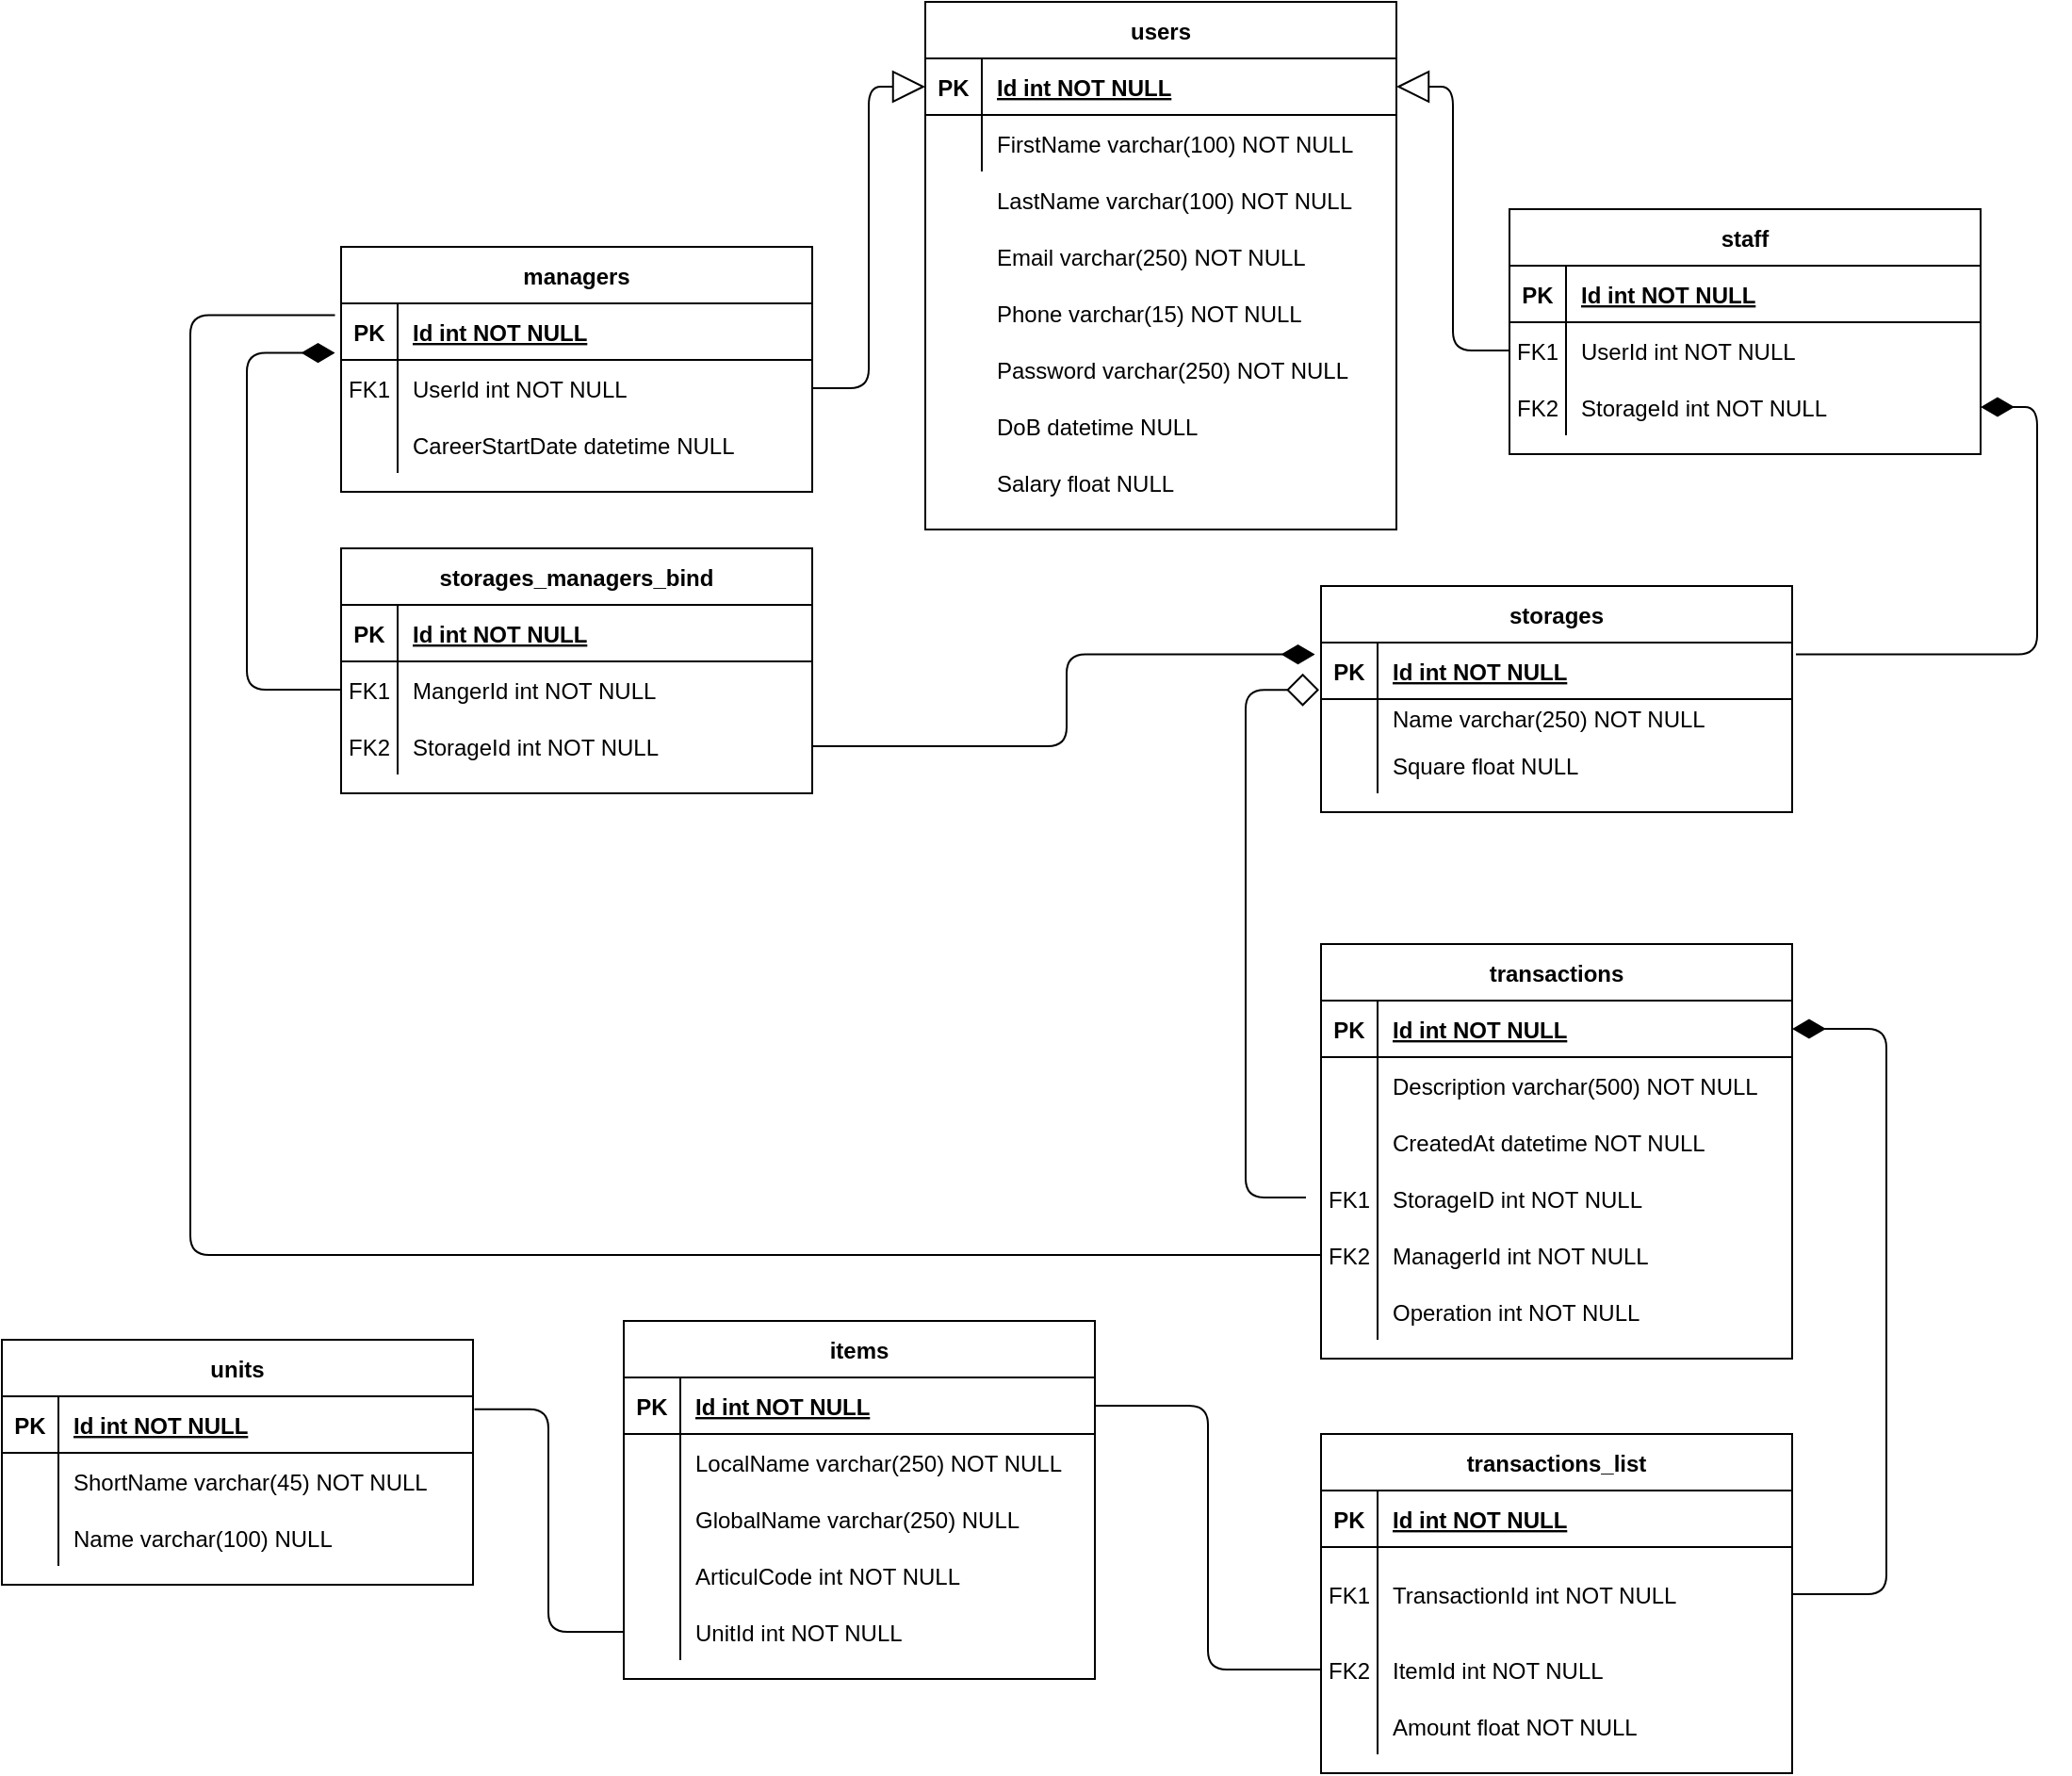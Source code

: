 <mxfile version="13.10.6" type="github">
  <diagram id="R2lEEEUBdFMjLlhIrx00" name="Page-1">
    <mxGraphModel dx="1871" dy="529" grid="1" gridSize="10" guides="1" tooltips="1" connect="1" arrows="1" fold="1" page="1" pageScale="1" pageWidth="850" pageHeight="1100" math="0" shadow="0" extFonts="Permanent Marker^https://fonts.googleapis.com/css?family=Permanent+Marker">
      <root>
        <mxCell id="0" />
        <mxCell id="1" parent="0" />
        <mxCell id="C-vyLk0tnHw3VtMMgP7b-1" value="" style="edgeStyle=entityRelationEdgeStyle;endArrow=none;startArrow=block;endFill=0;startFill=0;startSize=15;" parent="1" source="C-vyLk0tnHw3VtMMgP7b-24" target="C-vyLk0tnHw3VtMMgP7b-6" edge="1">
          <mxGeometry width="100" height="100" relative="1" as="geometry">
            <mxPoint x="340" y="720" as="sourcePoint" />
            <mxPoint x="440" y="620" as="targetPoint" />
          </mxGeometry>
        </mxCell>
        <mxCell id="C-vyLk0tnHw3VtMMgP7b-2" value="managers" style="shape=table;startSize=30;container=1;collapsible=1;childLayout=tableLayout;fixedRows=1;rowLines=0;fontStyle=1;align=center;resizeLast=1;" parent="1" vertex="1">
          <mxGeometry x="-10" y="150" width="250" height="130" as="geometry" />
        </mxCell>
        <mxCell id="C-vyLk0tnHw3VtMMgP7b-3" value="" style="shape=partialRectangle;collapsible=0;dropTarget=0;pointerEvents=0;fillColor=none;points=[[0,0.5],[1,0.5]];portConstraint=eastwest;top=0;left=0;right=0;bottom=1;" parent="C-vyLk0tnHw3VtMMgP7b-2" vertex="1">
          <mxGeometry y="30" width="250" height="30" as="geometry" />
        </mxCell>
        <mxCell id="C-vyLk0tnHw3VtMMgP7b-4" value="PK" style="shape=partialRectangle;overflow=hidden;connectable=0;fillColor=none;top=0;left=0;bottom=0;right=0;fontStyle=1;" parent="C-vyLk0tnHw3VtMMgP7b-3" vertex="1">
          <mxGeometry width="30" height="30" as="geometry" />
        </mxCell>
        <mxCell id="C-vyLk0tnHw3VtMMgP7b-5" value="Id int NOT NULL " style="shape=partialRectangle;overflow=hidden;connectable=0;fillColor=none;top=0;left=0;bottom=0;right=0;align=left;spacingLeft=6;fontStyle=5;" parent="C-vyLk0tnHw3VtMMgP7b-3" vertex="1">
          <mxGeometry x="30" width="220" height="30" as="geometry" />
        </mxCell>
        <mxCell id="C-vyLk0tnHw3VtMMgP7b-6" value="" style="shape=partialRectangle;collapsible=0;dropTarget=0;pointerEvents=0;fillColor=none;points=[[0,0.5],[1,0.5]];portConstraint=eastwest;top=0;left=0;right=0;bottom=0;" parent="C-vyLk0tnHw3VtMMgP7b-2" vertex="1">
          <mxGeometry y="60" width="250" height="30" as="geometry" />
        </mxCell>
        <mxCell id="C-vyLk0tnHw3VtMMgP7b-7" value="FK1" style="shape=partialRectangle;overflow=hidden;connectable=0;fillColor=none;top=0;left=0;bottom=0;right=0;" parent="C-vyLk0tnHw3VtMMgP7b-6" vertex="1">
          <mxGeometry width="30" height="30" as="geometry" />
        </mxCell>
        <mxCell id="C-vyLk0tnHw3VtMMgP7b-8" value="UserId int NOT NULL" style="shape=partialRectangle;overflow=hidden;connectable=0;fillColor=none;top=0;left=0;bottom=0;right=0;align=left;spacingLeft=6;" parent="C-vyLk0tnHw3VtMMgP7b-6" vertex="1">
          <mxGeometry x="30" width="220" height="30" as="geometry" />
        </mxCell>
        <mxCell id="C-vyLk0tnHw3VtMMgP7b-9" value="" style="shape=partialRectangle;collapsible=0;dropTarget=0;pointerEvents=0;fillColor=none;points=[[0,0.5],[1,0.5]];portConstraint=eastwest;top=0;left=0;right=0;bottom=0;" parent="C-vyLk0tnHw3VtMMgP7b-2" vertex="1">
          <mxGeometry y="90" width="250" height="30" as="geometry" />
        </mxCell>
        <mxCell id="C-vyLk0tnHw3VtMMgP7b-10" value="" style="shape=partialRectangle;overflow=hidden;connectable=0;fillColor=none;top=0;left=0;bottom=0;right=0;" parent="C-vyLk0tnHw3VtMMgP7b-9" vertex="1">
          <mxGeometry width="30" height="30" as="geometry" />
        </mxCell>
        <mxCell id="C-vyLk0tnHw3VtMMgP7b-11" value="CareerStartDate datetime NULL" style="shape=partialRectangle;overflow=hidden;connectable=0;fillColor=none;top=0;left=0;bottom=0;right=0;align=left;spacingLeft=6;" parent="C-vyLk0tnHw3VtMMgP7b-9" vertex="1">
          <mxGeometry x="30" width="220" height="30" as="geometry" />
        </mxCell>
        <mxCell id="C-vyLk0tnHw3VtMMgP7b-13" value="staff" style="shape=table;startSize=30;container=1;collapsible=1;childLayout=tableLayout;fixedRows=1;rowLines=0;fontStyle=1;align=center;resizeLast=1;" parent="1" vertex="1">
          <mxGeometry x="610" y="130" width="250" height="130" as="geometry" />
        </mxCell>
        <mxCell id="C-vyLk0tnHw3VtMMgP7b-14" value="" style="shape=partialRectangle;collapsible=0;dropTarget=0;pointerEvents=0;fillColor=none;points=[[0,0.5],[1,0.5]];portConstraint=eastwest;top=0;left=0;right=0;bottom=1;" parent="C-vyLk0tnHw3VtMMgP7b-13" vertex="1">
          <mxGeometry y="30" width="250" height="30" as="geometry" />
        </mxCell>
        <mxCell id="C-vyLk0tnHw3VtMMgP7b-15" value="PK" style="shape=partialRectangle;overflow=hidden;connectable=0;fillColor=none;top=0;left=0;bottom=0;right=0;fontStyle=1;" parent="C-vyLk0tnHw3VtMMgP7b-14" vertex="1">
          <mxGeometry width="30" height="30" as="geometry" />
        </mxCell>
        <mxCell id="C-vyLk0tnHw3VtMMgP7b-16" value="Id int NOT NULL " style="shape=partialRectangle;overflow=hidden;connectable=0;fillColor=none;top=0;left=0;bottom=0;right=0;align=left;spacingLeft=6;fontStyle=5;" parent="C-vyLk0tnHw3VtMMgP7b-14" vertex="1">
          <mxGeometry x="30" width="220" height="30" as="geometry" />
        </mxCell>
        <mxCell id="C-vyLk0tnHw3VtMMgP7b-17" value="" style="shape=partialRectangle;collapsible=0;dropTarget=0;pointerEvents=0;fillColor=none;points=[[0,0.5],[1,0.5]];portConstraint=eastwest;top=0;left=0;right=0;bottom=0;" parent="C-vyLk0tnHw3VtMMgP7b-13" vertex="1">
          <mxGeometry y="60" width="250" height="30" as="geometry" />
        </mxCell>
        <mxCell id="C-vyLk0tnHw3VtMMgP7b-18" value="FK1" style="shape=partialRectangle;overflow=hidden;connectable=0;fillColor=none;top=0;left=0;bottom=0;right=0;" parent="C-vyLk0tnHw3VtMMgP7b-17" vertex="1">
          <mxGeometry width="30" height="30" as="geometry" />
        </mxCell>
        <mxCell id="C-vyLk0tnHw3VtMMgP7b-19" value="UserId int NOT NULL" style="shape=partialRectangle;overflow=hidden;connectable=0;fillColor=none;top=0;left=0;bottom=0;right=0;align=left;spacingLeft=6;" parent="C-vyLk0tnHw3VtMMgP7b-17" vertex="1">
          <mxGeometry x="30" width="220" height="30" as="geometry" />
        </mxCell>
        <mxCell id="C-vyLk0tnHw3VtMMgP7b-20" value="" style="shape=partialRectangle;collapsible=0;dropTarget=0;pointerEvents=0;fillColor=none;points=[[0,0.5],[1,0.5]];portConstraint=eastwest;top=0;left=0;right=0;bottom=0;" parent="C-vyLk0tnHw3VtMMgP7b-13" vertex="1">
          <mxGeometry y="90" width="250" height="30" as="geometry" />
        </mxCell>
        <mxCell id="C-vyLk0tnHw3VtMMgP7b-21" value="FK2" style="shape=partialRectangle;overflow=hidden;connectable=0;fillColor=none;top=0;left=0;bottom=0;right=0;" parent="C-vyLk0tnHw3VtMMgP7b-20" vertex="1">
          <mxGeometry width="30" height="30" as="geometry" />
        </mxCell>
        <mxCell id="C-vyLk0tnHw3VtMMgP7b-22" value="StorageId int NOT NULL" style="shape=partialRectangle;overflow=hidden;connectable=0;fillColor=none;top=0;left=0;bottom=0;right=0;align=left;spacingLeft=6;" parent="C-vyLk0tnHw3VtMMgP7b-20" vertex="1">
          <mxGeometry x="30" width="220" height="30" as="geometry" />
        </mxCell>
        <mxCell id="C-vyLk0tnHw3VtMMgP7b-23" value="users" style="shape=table;startSize=30;container=1;collapsible=1;childLayout=tableLayout;fixedRows=1;rowLines=0;fontStyle=1;align=center;resizeLast=1;" parent="1" vertex="1">
          <mxGeometry x="300" y="20" width="250" height="280" as="geometry" />
        </mxCell>
        <mxCell id="C-vyLk0tnHw3VtMMgP7b-24" value="" style="shape=partialRectangle;collapsible=0;dropTarget=0;pointerEvents=0;fillColor=none;points=[[0,0.5],[1,0.5]];portConstraint=eastwest;top=0;left=0;right=0;bottom=1;" parent="C-vyLk0tnHw3VtMMgP7b-23" vertex="1">
          <mxGeometry y="30" width="250" height="30" as="geometry" />
        </mxCell>
        <mxCell id="C-vyLk0tnHw3VtMMgP7b-25" value="PK" style="shape=partialRectangle;overflow=hidden;connectable=0;fillColor=none;top=0;left=0;bottom=0;right=0;fontStyle=1;" parent="C-vyLk0tnHw3VtMMgP7b-24" vertex="1">
          <mxGeometry width="30" height="30" as="geometry" />
        </mxCell>
        <mxCell id="C-vyLk0tnHw3VtMMgP7b-26" value="Id int NOT NULL " style="shape=partialRectangle;overflow=hidden;connectable=0;fillColor=none;top=0;left=0;bottom=0;right=0;align=left;spacingLeft=6;fontStyle=5;" parent="C-vyLk0tnHw3VtMMgP7b-24" vertex="1">
          <mxGeometry x="30" width="220" height="30" as="geometry" />
        </mxCell>
        <mxCell id="C-vyLk0tnHw3VtMMgP7b-27" value="" style="shape=partialRectangle;collapsible=0;dropTarget=0;pointerEvents=0;fillColor=none;points=[[0,0.5],[1,0.5]];portConstraint=eastwest;top=0;left=0;right=0;bottom=0;" parent="C-vyLk0tnHw3VtMMgP7b-23" vertex="1">
          <mxGeometry y="60" width="250" height="30" as="geometry" />
        </mxCell>
        <mxCell id="C-vyLk0tnHw3VtMMgP7b-28" value="" style="shape=partialRectangle;overflow=hidden;connectable=0;fillColor=none;top=0;left=0;bottom=0;right=0;" parent="C-vyLk0tnHw3VtMMgP7b-27" vertex="1">
          <mxGeometry width="30" height="30" as="geometry" />
        </mxCell>
        <mxCell id="C-vyLk0tnHw3VtMMgP7b-29" value="FirstName varchar(100) NOT NULL" style="shape=partialRectangle;overflow=hidden;connectable=0;fillColor=none;top=0;left=0;bottom=0;right=0;align=left;spacingLeft=6;" parent="C-vyLk0tnHw3VtMMgP7b-27" vertex="1">
          <mxGeometry x="30" width="220" height="30" as="geometry" />
        </mxCell>
        <mxCell id="LGKDqRmCc0ItXT5Fi2fc-1" value="" style="shape=partialRectangle;collapsible=0;dropTarget=0;pointerEvents=0;fillColor=none;points=[[0,0.5],[1,0.5]];portConstraint=eastwest;top=0;left=0;right=0;bottom=0;" parent="1" vertex="1">
          <mxGeometry x="300" y="110" width="250" height="30" as="geometry" />
        </mxCell>
        <mxCell id="LGKDqRmCc0ItXT5Fi2fc-2" value="" style="shape=partialRectangle;overflow=hidden;connectable=0;fillColor=none;top=0;left=0;bottom=0;right=0;" parent="LGKDqRmCc0ItXT5Fi2fc-1" vertex="1">
          <mxGeometry width="30" height="30" as="geometry" />
        </mxCell>
        <mxCell id="LGKDqRmCc0ItXT5Fi2fc-3" value="LastName varchar(100) NOT NULL" style="shape=partialRectangle;overflow=hidden;connectable=0;fillColor=none;top=0;left=0;bottom=0;right=0;align=left;spacingLeft=6;" parent="LGKDqRmCc0ItXT5Fi2fc-1" vertex="1">
          <mxGeometry x="30" width="220" height="30" as="geometry" />
        </mxCell>
        <mxCell id="LGKDqRmCc0ItXT5Fi2fc-4" value="" style="shape=partialRectangle;collapsible=0;dropTarget=0;pointerEvents=0;fillColor=none;points=[[0,0.5],[1,0.5]];portConstraint=eastwest;top=0;left=0;right=0;bottom=0;" parent="1" vertex="1">
          <mxGeometry x="300" y="140" width="250" height="30" as="geometry" />
        </mxCell>
        <mxCell id="LGKDqRmCc0ItXT5Fi2fc-5" value="" style="shape=partialRectangle;overflow=hidden;connectable=0;fillColor=none;top=0;left=0;bottom=0;right=0;" parent="LGKDqRmCc0ItXT5Fi2fc-4" vertex="1">
          <mxGeometry width="30" height="30" as="geometry" />
        </mxCell>
        <mxCell id="LGKDqRmCc0ItXT5Fi2fc-6" value="Email varchar(250) NOT NULL" style="shape=partialRectangle;overflow=hidden;connectable=0;fillColor=none;top=0;left=0;bottom=0;right=0;align=left;spacingLeft=6;" parent="LGKDqRmCc0ItXT5Fi2fc-4" vertex="1">
          <mxGeometry x="30" width="220" height="30" as="geometry" />
        </mxCell>
        <mxCell id="LGKDqRmCc0ItXT5Fi2fc-10" value="" style="shape=partialRectangle;collapsible=0;dropTarget=0;pointerEvents=0;fillColor=none;points=[[0,0.5],[1,0.5]];portConstraint=eastwest;top=0;left=0;right=0;bottom=0;" parent="1" vertex="1">
          <mxGeometry x="300" y="170" width="250" height="30" as="geometry" />
        </mxCell>
        <mxCell id="LGKDqRmCc0ItXT5Fi2fc-11" value="" style="shape=partialRectangle;overflow=hidden;connectable=0;fillColor=none;top=0;left=0;bottom=0;right=0;" parent="LGKDqRmCc0ItXT5Fi2fc-10" vertex="1">
          <mxGeometry width="30" height="30" as="geometry" />
        </mxCell>
        <mxCell id="LGKDqRmCc0ItXT5Fi2fc-12" value="Phone varchar(15) NOT NULL" style="shape=partialRectangle;overflow=hidden;connectable=0;fillColor=none;top=0;left=0;bottom=0;right=0;align=left;spacingLeft=6;" parent="LGKDqRmCc0ItXT5Fi2fc-10" vertex="1">
          <mxGeometry x="30" width="220" height="30" as="geometry" />
        </mxCell>
        <mxCell id="LGKDqRmCc0ItXT5Fi2fc-13" value="" style="shape=partialRectangle;collapsible=0;dropTarget=0;pointerEvents=0;fillColor=none;points=[[0,0.5],[1,0.5]];portConstraint=eastwest;top=0;left=0;right=0;bottom=0;" parent="1" vertex="1">
          <mxGeometry x="300" y="200" width="250" height="30" as="geometry" />
        </mxCell>
        <mxCell id="LGKDqRmCc0ItXT5Fi2fc-14" value="" style="shape=partialRectangle;overflow=hidden;connectable=0;fillColor=none;top=0;left=0;bottom=0;right=0;" parent="LGKDqRmCc0ItXT5Fi2fc-13" vertex="1">
          <mxGeometry width="30" height="30" as="geometry" />
        </mxCell>
        <mxCell id="LGKDqRmCc0ItXT5Fi2fc-15" value="Password varchar(250) NOT NULL" style="shape=partialRectangle;overflow=hidden;connectable=0;fillColor=none;top=0;left=0;bottom=0;right=0;align=left;spacingLeft=6;" parent="LGKDqRmCc0ItXT5Fi2fc-13" vertex="1">
          <mxGeometry x="30" width="220" height="30" as="geometry" />
        </mxCell>
        <mxCell id="LGKDqRmCc0ItXT5Fi2fc-16" value="" style="shape=partialRectangle;collapsible=0;dropTarget=0;pointerEvents=0;fillColor=none;points=[[0,0.5],[1,0.5]];portConstraint=eastwest;top=0;left=0;right=0;bottom=0;" parent="1" vertex="1">
          <mxGeometry x="300" y="260" width="250" height="30" as="geometry" />
        </mxCell>
        <mxCell id="LGKDqRmCc0ItXT5Fi2fc-17" value="" style="shape=partialRectangle;overflow=hidden;connectable=0;fillColor=none;top=0;left=0;bottom=0;right=0;" parent="LGKDqRmCc0ItXT5Fi2fc-16" vertex="1">
          <mxGeometry width="30" height="30" as="geometry" />
        </mxCell>
        <mxCell id="LGKDqRmCc0ItXT5Fi2fc-18" value="Salary float NULL" style="shape=partialRectangle;overflow=hidden;connectable=0;fillColor=none;top=0;left=0;bottom=0;right=0;align=left;spacingLeft=6;" parent="LGKDqRmCc0ItXT5Fi2fc-16" vertex="1">
          <mxGeometry x="30" width="220" height="30" as="geometry" />
        </mxCell>
        <mxCell id="LGKDqRmCc0ItXT5Fi2fc-19" value="" style="shape=partialRectangle;collapsible=0;dropTarget=0;pointerEvents=0;fillColor=none;points=[[0,0.5],[1,0.5]];portConstraint=eastwest;top=0;left=0;right=0;bottom=0;" parent="1" vertex="1">
          <mxGeometry x="320" y="220" width="250" height="30" as="geometry" />
        </mxCell>
        <mxCell id="LGKDqRmCc0ItXT5Fi2fc-20" value="" style="shape=partialRectangle;overflow=hidden;connectable=0;fillColor=none;top=0;left=0;bottom=0;right=0;" parent="LGKDqRmCc0ItXT5Fi2fc-19" vertex="1">
          <mxGeometry width="30" height="30" as="geometry" />
        </mxCell>
        <mxCell id="LGKDqRmCc0ItXT5Fi2fc-21" value="DoB datetime NULL" style="shape=partialRectangle;overflow=hidden;connectable=0;fillColor=none;top=0;left=0;bottom=0;right=0;align=left;spacingLeft=6;" parent="LGKDqRmCc0ItXT5Fi2fc-19" vertex="1">
          <mxGeometry x="10" y="10" width="220" height="30" as="geometry" />
        </mxCell>
        <mxCell id="LGKDqRmCc0ItXT5Fi2fc-22" value="" style="edgeStyle=entityRelationEdgeStyle;endArrow=none;startArrow=block;endFill=0;startFill=0;exitX=1;exitY=0.5;exitDx=0;exitDy=0;entryX=0;entryY=0.5;entryDx=0;entryDy=0;startSize=15;" parent="1" source="C-vyLk0tnHw3VtMMgP7b-24" target="C-vyLk0tnHw3VtMMgP7b-17" edge="1">
          <mxGeometry width="100" height="100" relative="1" as="geometry">
            <mxPoint x="310" y="75" as="sourcePoint" />
            <mxPoint x="380" y="390" as="targetPoint" />
          </mxGeometry>
        </mxCell>
        <mxCell id="LGKDqRmCc0ItXT5Fi2fc-23" value="units" style="shape=table;startSize=30;container=1;collapsible=1;childLayout=tableLayout;fixedRows=1;rowLines=0;fontStyle=1;align=center;resizeLast=1;" parent="1" vertex="1">
          <mxGeometry x="-190" y="730" width="250" height="130" as="geometry" />
        </mxCell>
        <mxCell id="LGKDqRmCc0ItXT5Fi2fc-24" value="" style="shape=partialRectangle;collapsible=0;dropTarget=0;pointerEvents=0;fillColor=none;points=[[0,0.5],[1,0.5]];portConstraint=eastwest;top=0;left=0;right=0;bottom=1;" parent="LGKDqRmCc0ItXT5Fi2fc-23" vertex="1">
          <mxGeometry y="30" width="250" height="30" as="geometry" />
        </mxCell>
        <mxCell id="LGKDqRmCc0ItXT5Fi2fc-25" value="PK" style="shape=partialRectangle;overflow=hidden;connectable=0;fillColor=none;top=0;left=0;bottom=0;right=0;fontStyle=1;" parent="LGKDqRmCc0ItXT5Fi2fc-24" vertex="1">
          <mxGeometry width="30" height="30" as="geometry" />
        </mxCell>
        <mxCell id="LGKDqRmCc0ItXT5Fi2fc-26" value="Id int NOT NULL " style="shape=partialRectangle;overflow=hidden;connectable=0;fillColor=none;top=0;left=0;bottom=0;right=0;align=left;spacingLeft=6;fontStyle=5;" parent="LGKDqRmCc0ItXT5Fi2fc-24" vertex="1">
          <mxGeometry x="30" width="220" height="30" as="geometry" />
        </mxCell>
        <mxCell id="LGKDqRmCc0ItXT5Fi2fc-27" value="" style="shape=partialRectangle;collapsible=0;dropTarget=0;pointerEvents=0;fillColor=none;points=[[0,0.5],[1,0.5]];portConstraint=eastwest;top=0;left=0;right=0;bottom=0;" parent="LGKDqRmCc0ItXT5Fi2fc-23" vertex="1">
          <mxGeometry y="60" width="250" height="30" as="geometry" />
        </mxCell>
        <mxCell id="LGKDqRmCc0ItXT5Fi2fc-28" value="" style="shape=partialRectangle;overflow=hidden;connectable=0;fillColor=none;top=0;left=0;bottom=0;right=0;" parent="LGKDqRmCc0ItXT5Fi2fc-27" vertex="1">
          <mxGeometry width="30" height="30" as="geometry" />
        </mxCell>
        <mxCell id="LGKDqRmCc0ItXT5Fi2fc-29" value="ShortName varchar(45) NOT NULL" style="shape=partialRectangle;overflow=hidden;connectable=0;fillColor=none;top=0;left=0;bottom=0;right=0;align=left;spacingLeft=6;" parent="LGKDqRmCc0ItXT5Fi2fc-27" vertex="1">
          <mxGeometry x="30" width="220" height="30" as="geometry" />
        </mxCell>
        <mxCell id="LGKDqRmCc0ItXT5Fi2fc-30" value="" style="shape=partialRectangle;collapsible=0;dropTarget=0;pointerEvents=0;fillColor=none;points=[[0,0.5],[1,0.5]];portConstraint=eastwest;top=0;left=0;right=0;bottom=0;" parent="LGKDqRmCc0ItXT5Fi2fc-23" vertex="1">
          <mxGeometry y="90" width="250" height="30" as="geometry" />
        </mxCell>
        <mxCell id="LGKDqRmCc0ItXT5Fi2fc-31" value="" style="shape=partialRectangle;overflow=hidden;connectable=0;fillColor=none;top=0;left=0;bottom=0;right=0;" parent="LGKDqRmCc0ItXT5Fi2fc-30" vertex="1">
          <mxGeometry width="30" height="30" as="geometry" />
        </mxCell>
        <mxCell id="LGKDqRmCc0ItXT5Fi2fc-32" value="Name varchar(100) NULL" style="shape=partialRectangle;overflow=hidden;connectable=0;fillColor=none;top=0;left=0;bottom=0;right=0;align=left;spacingLeft=6;" parent="LGKDqRmCc0ItXT5Fi2fc-30" vertex="1">
          <mxGeometry x="30" width="220" height="30" as="geometry" />
        </mxCell>
        <mxCell id="LGKDqRmCc0ItXT5Fi2fc-33" value="storages" style="shape=table;startSize=30;container=1;collapsible=1;childLayout=tableLayout;fixedRows=1;rowLines=0;fontStyle=1;align=center;resizeLast=1;" parent="1" vertex="1">
          <mxGeometry x="510" y="330" width="250" height="120" as="geometry" />
        </mxCell>
        <mxCell id="LGKDqRmCc0ItXT5Fi2fc-34" value="" style="shape=partialRectangle;collapsible=0;dropTarget=0;pointerEvents=0;fillColor=none;points=[[0,0.5],[1,0.5]];portConstraint=eastwest;top=0;left=0;right=0;bottom=1;" parent="LGKDqRmCc0ItXT5Fi2fc-33" vertex="1">
          <mxGeometry y="30" width="250" height="30" as="geometry" />
        </mxCell>
        <mxCell id="LGKDqRmCc0ItXT5Fi2fc-35" value="PK" style="shape=partialRectangle;overflow=hidden;connectable=0;fillColor=none;top=0;left=0;bottom=0;right=0;fontStyle=1;" parent="LGKDqRmCc0ItXT5Fi2fc-34" vertex="1">
          <mxGeometry width="30" height="30" as="geometry" />
        </mxCell>
        <mxCell id="LGKDqRmCc0ItXT5Fi2fc-36" value="Id int NOT NULL " style="shape=partialRectangle;overflow=hidden;connectable=0;fillColor=none;top=0;left=0;bottom=0;right=0;align=left;spacingLeft=6;fontStyle=5;" parent="LGKDqRmCc0ItXT5Fi2fc-34" vertex="1">
          <mxGeometry x="30" width="220" height="30" as="geometry" />
        </mxCell>
        <mxCell id="LGKDqRmCc0ItXT5Fi2fc-37" value="" style="shape=partialRectangle;collapsible=0;dropTarget=0;pointerEvents=0;fillColor=none;points=[[0,0.5],[1,0.5]];portConstraint=eastwest;top=0;left=0;right=0;bottom=0;" parent="LGKDqRmCc0ItXT5Fi2fc-33" vertex="1">
          <mxGeometry y="60" width="250" height="20" as="geometry" />
        </mxCell>
        <mxCell id="LGKDqRmCc0ItXT5Fi2fc-38" value="" style="shape=partialRectangle;overflow=hidden;connectable=0;fillColor=none;top=0;left=0;bottom=0;right=0;" parent="LGKDqRmCc0ItXT5Fi2fc-37" vertex="1">
          <mxGeometry width="30" height="20" as="geometry" />
        </mxCell>
        <mxCell id="LGKDqRmCc0ItXT5Fi2fc-39" value="Name varchar(250) NOT NULL" style="shape=partialRectangle;overflow=hidden;connectable=0;fillColor=none;top=0;left=0;bottom=0;right=0;align=left;spacingLeft=6;" parent="LGKDqRmCc0ItXT5Fi2fc-37" vertex="1">
          <mxGeometry x="30" width="220" height="20" as="geometry" />
        </mxCell>
        <mxCell id="LGKDqRmCc0ItXT5Fi2fc-40" value="" style="shape=partialRectangle;collapsible=0;dropTarget=0;pointerEvents=0;fillColor=none;points=[[0,0.5],[1,0.5]];portConstraint=eastwest;top=0;left=0;right=0;bottom=0;" parent="LGKDqRmCc0ItXT5Fi2fc-33" vertex="1">
          <mxGeometry y="80" width="250" height="30" as="geometry" />
        </mxCell>
        <mxCell id="LGKDqRmCc0ItXT5Fi2fc-41" value="" style="shape=partialRectangle;overflow=hidden;connectable=0;fillColor=none;top=0;left=0;bottom=0;right=0;" parent="LGKDqRmCc0ItXT5Fi2fc-40" vertex="1">
          <mxGeometry width="30" height="30" as="geometry" />
        </mxCell>
        <mxCell id="LGKDqRmCc0ItXT5Fi2fc-42" value="Square float NULL" style="shape=partialRectangle;overflow=hidden;connectable=0;fillColor=none;top=0;left=0;bottom=0;right=0;align=left;spacingLeft=6;" parent="LGKDqRmCc0ItXT5Fi2fc-40" vertex="1">
          <mxGeometry x="30" width="220" height="30" as="geometry" />
        </mxCell>
        <mxCell id="LGKDqRmCc0ItXT5Fi2fc-43" value="" style="edgeStyle=entityRelationEdgeStyle;endArrow=none;startArrow=diamondThin;endFill=0;startFill=1;entryX=1.008;entryY=0.21;entryDx=0;entryDy=0;entryPerimeter=0;strokeWidth=1;endSize=7;startSize=15;" parent="1" source="C-vyLk0tnHw3VtMMgP7b-20" target="LGKDqRmCc0ItXT5Fi2fc-34" edge="1">
          <mxGeometry width="100" height="100" relative="1" as="geometry">
            <mxPoint x="560" y="75" as="sourcePoint" />
            <mxPoint x="760" y="370" as="targetPoint" />
          </mxGeometry>
        </mxCell>
        <mxCell id="LGKDqRmCc0ItXT5Fi2fc-44" value="storages_managers_bind" style="shape=table;startSize=30;container=1;collapsible=1;childLayout=tableLayout;fixedRows=1;rowLines=0;fontStyle=1;align=center;resizeLast=1;" parent="1" vertex="1">
          <mxGeometry x="-10" y="310" width="250" height="130" as="geometry" />
        </mxCell>
        <mxCell id="LGKDqRmCc0ItXT5Fi2fc-45" value="" style="shape=partialRectangle;collapsible=0;dropTarget=0;pointerEvents=0;fillColor=none;points=[[0,0.5],[1,0.5]];portConstraint=eastwest;top=0;left=0;right=0;bottom=1;" parent="LGKDqRmCc0ItXT5Fi2fc-44" vertex="1">
          <mxGeometry y="30" width="250" height="30" as="geometry" />
        </mxCell>
        <mxCell id="LGKDqRmCc0ItXT5Fi2fc-46" value="PK" style="shape=partialRectangle;overflow=hidden;connectable=0;fillColor=none;top=0;left=0;bottom=0;right=0;fontStyle=1;" parent="LGKDqRmCc0ItXT5Fi2fc-45" vertex="1">
          <mxGeometry width="30" height="30" as="geometry" />
        </mxCell>
        <mxCell id="LGKDqRmCc0ItXT5Fi2fc-47" value="Id int NOT NULL " style="shape=partialRectangle;overflow=hidden;connectable=0;fillColor=none;top=0;left=0;bottom=0;right=0;align=left;spacingLeft=6;fontStyle=5;" parent="LGKDqRmCc0ItXT5Fi2fc-45" vertex="1">
          <mxGeometry x="30" width="220" height="30" as="geometry" />
        </mxCell>
        <mxCell id="LGKDqRmCc0ItXT5Fi2fc-48" value="" style="shape=partialRectangle;collapsible=0;dropTarget=0;pointerEvents=0;fillColor=none;points=[[0,0.5],[1,0.5]];portConstraint=eastwest;top=0;left=0;right=0;bottom=0;" parent="LGKDqRmCc0ItXT5Fi2fc-44" vertex="1">
          <mxGeometry y="60" width="250" height="30" as="geometry" />
        </mxCell>
        <mxCell id="LGKDqRmCc0ItXT5Fi2fc-49" value="FK1" style="shape=partialRectangle;overflow=hidden;connectable=0;fillColor=none;top=0;left=0;bottom=0;right=0;" parent="LGKDqRmCc0ItXT5Fi2fc-48" vertex="1">
          <mxGeometry width="30" height="30" as="geometry" />
        </mxCell>
        <mxCell id="LGKDqRmCc0ItXT5Fi2fc-50" value="MangerId int NOT NULL" style="shape=partialRectangle;overflow=hidden;connectable=0;fillColor=none;top=0;left=0;bottom=0;right=0;align=left;spacingLeft=6;" parent="LGKDqRmCc0ItXT5Fi2fc-48" vertex="1">
          <mxGeometry x="30" width="220" height="30" as="geometry" />
        </mxCell>
        <mxCell id="LGKDqRmCc0ItXT5Fi2fc-51" value="" style="shape=partialRectangle;collapsible=0;dropTarget=0;pointerEvents=0;fillColor=none;points=[[0,0.5],[1,0.5]];portConstraint=eastwest;top=0;left=0;right=0;bottom=0;" parent="LGKDqRmCc0ItXT5Fi2fc-44" vertex="1">
          <mxGeometry y="90" width="250" height="30" as="geometry" />
        </mxCell>
        <mxCell id="LGKDqRmCc0ItXT5Fi2fc-52" value="FK2" style="shape=partialRectangle;overflow=hidden;connectable=0;fillColor=none;top=0;left=0;bottom=0;right=0;" parent="LGKDqRmCc0ItXT5Fi2fc-51" vertex="1">
          <mxGeometry width="30" height="30" as="geometry" />
        </mxCell>
        <mxCell id="LGKDqRmCc0ItXT5Fi2fc-53" value="StorageId int NOT NULL" style="shape=partialRectangle;overflow=hidden;connectable=0;fillColor=none;top=0;left=0;bottom=0;right=0;align=left;spacingLeft=6;" parent="LGKDqRmCc0ItXT5Fi2fc-51" vertex="1">
          <mxGeometry x="30" width="220" height="30" as="geometry" />
        </mxCell>
        <mxCell id="LGKDqRmCc0ItXT5Fi2fc-56" value="" style="endArrow=diamondThin;html=1;exitX=0;exitY=0.5;exitDx=0;exitDy=0;edgeStyle=orthogonalEdgeStyle;endFill=1;startArrow=none;startFill=0;entryX=-0.013;entryY=0.876;entryDx=0;entryDy=0;entryPerimeter=0;startSize=15;endSize=15;" parent="1" source="LGKDqRmCc0ItXT5Fi2fc-48" target="C-vyLk0tnHw3VtMMgP7b-3" edge="1">
          <mxGeometry width="50" height="50" relative="1" as="geometry">
            <mxPoint x="-60" y="330" as="sourcePoint" />
            <mxPoint x="-100" y="210" as="targetPoint" />
            <Array as="points">
              <mxPoint x="-60" y="385" />
              <mxPoint x="-60" y="206" />
            </Array>
          </mxGeometry>
        </mxCell>
        <mxCell id="LGKDqRmCc0ItXT5Fi2fc-57" value="" style="endArrow=diamondThin;html=1;entryX=-0.013;entryY=0.21;entryDx=0;entryDy=0;exitX=1;exitY=0.5;exitDx=0;exitDy=0;edgeStyle=orthogonalEdgeStyle;endFill=1;startArrow=none;startFill=0;entryPerimeter=0;endSize=15;" parent="1" source="LGKDqRmCc0ItXT5Fi2fc-51" target="LGKDqRmCc0ItXT5Fi2fc-34" edge="1">
          <mxGeometry width="50" height="50" relative="1" as="geometry">
            <mxPoint x="250" y="420" as="sourcePoint" />
            <mxPoint x="504" y="372" as="targetPoint" />
          </mxGeometry>
        </mxCell>
        <mxCell id="LGKDqRmCc0ItXT5Fi2fc-61" value="items" style="shape=table;startSize=30;container=1;collapsible=1;childLayout=tableLayout;fixedRows=1;rowLines=0;fontStyle=1;align=center;resizeLast=1;" parent="1" vertex="1">
          <mxGeometry x="140" y="720" width="250" height="190" as="geometry" />
        </mxCell>
        <mxCell id="LGKDqRmCc0ItXT5Fi2fc-62" value="" style="shape=partialRectangle;collapsible=0;dropTarget=0;pointerEvents=0;fillColor=none;points=[[0,0.5],[1,0.5]];portConstraint=eastwest;top=0;left=0;right=0;bottom=1;" parent="LGKDqRmCc0ItXT5Fi2fc-61" vertex="1">
          <mxGeometry y="30" width="250" height="30" as="geometry" />
        </mxCell>
        <mxCell id="LGKDqRmCc0ItXT5Fi2fc-63" value="PK" style="shape=partialRectangle;overflow=hidden;connectable=0;fillColor=none;top=0;left=0;bottom=0;right=0;fontStyle=1;" parent="LGKDqRmCc0ItXT5Fi2fc-62" vertex="1">
          <mxGeometry width="30" height="30" as="geometry" />
        </mxCell>
        <mxCell id="LGKDqRmCc0ItXT5Fi2fc-64" value="Id int NOT NULL " style="shape=partialRectangle;overflow=hidden;connectable=0;fillColor=none;top=0;left=0;bottom=0;right=0;align=left;spacingLeft=6;fontStyle=5;" parent="LGKDqRmCc0ItXT5Fi2fc-62" vertex="1">
          <mxGeometry x="30" width="220" height="30" as="geometry" />
        </mxCell>
        <mxCell id="LGKDqRmCc0ItXT5Fi2fc-65" value="" style="shape=partialRectangle;collapsible=0;dropTarget=0;pointerEvents=0;fillColor=none;points=[[0,0.5],[1,0.5]];portConstraint=eastwest;top=0;left=0;right=0;bottom=0;" parent="LGKDqRmCc0ItXT5Fi2fc-61" vertex="1">
          <mxGeometry y="60" width="250" height="30" as="geometry" />
        </mxCell>
        <mxCell id="LGKDqRmCc0ItXT5Fi2fc-66" value="" style="shape=partialRectangle;overflow=hidden;connectable=0;fillColor=none;top=0;left=0;bottom=0;right=0;" parent="LGKDqRmCc0ItXT5Fi2fc-65" vertex="1">
          <mxGeometry width="30" height="30" as="geometry" />
        </mxCell>
        <mxCell id="LGKDqRmCc0ItXT5Fi2fc-67" value="LocalName varchar(250) NOT NULL" style="shape=partialRectangle;overflow=hidden;connectable=0;fillColor=none;top=0;left=0;bottom=0;right=0;align=left;spacingLeft=6;" parent="LGKDqRmCc0ItXT5Fi2fc-65" vertex="1">
          <mxGeometry x="30" width="220" height="30" as="geometry" />
        </mxCell>
        <mxCell id="LGKDqRmCc0ItXT5Fi2fc-68" value="" style="shape=partialRectangle;collapsible=0;dropTarget=0;pointerEvents=0;fillColor=none;points=[[0,0.5],[1,0.5]];portConstraint=eastwest;top=0;left=0;right=0;bottom=0;" parent="LGKDqRmCc0ItXT5Fi2fc-61" vertex="1">
          <mxGeometry y="90" width="250" height="30" as="geometry" />
        </mxCell>
        <mxCell id="LGKDqRmCc0ItXT5Fi2fc-69" value="" style="shape=partialRectangle;overflow=hidden;connectable=0;fillColor=none;top=0;left=0;bottom=0;right=0;" parent="LGKDqRmCc0ItXT5Fi2fc-68" vertex="1">
          <mxGeometry width="30" height="30" as="geometry" />
        </mxCell>
        <mxCell id="LGKDqRmCc0ItXT5Fi2fc-70" value="GlobalName varchar(250) NULL" style="shape=partialRectangle;overflow=hidden;connectable=0;fillColor=none;top=0;left=0;bottom=0;right=0;align=left;spacingLeft=6;" parent="LGKDqRmCc0ItXT5Fi2fc-68" vertex="1">
          <mxGeometry x="30" width="220" height="30" as="geometry" />
        </mxCell>
        <mxCell id="LGKDqRmCc0ItXT5Fi2fc-75" value="" style="shape=partialRectangle;collapsible=0;dropTarget=0;pointerEvents=0;fillColor=none;points=[[0,0.5],[1,0.5]];portConstraint=eastwest;top=0;left=0;right=0;bottom=0;" parent="LGKDqRmCc0ItXT5Fi2fc-61" vertex="1">
          <mxGeometry y="120" width="250" height="30" as="geometry" />
        </mxCell>
        <mxCell id="LGKDqRmCc0ItXT5Fi2fc-76" value="" style="shape=partialRectangle;overflow=hidden;connectable=0;fillColor=none;top=0;left=0;bottom=0;right=0;" parent="LGKDqRmCc0ItXT5Fi2fc-75" vertex="1">
          <mxGeometry width="30" height="30" as="geometry" />
        </mxCell>
        <mxCell id="LGKDqRmCc0ItXT5Fi2fc-77" value="ArticulCode int NOT NULL" style="shape=partialRectangle;overflow=hidden;connectable=0;fillColor=none;top=0;left=0;bottom=0;right=0;align=left;spacingLeft=6;" parent="LGKDqRmCc0ItXT5Fi2fc-75" vertex="1">
          <mxGeometry x="30" width="220" height="30" as="geometry" />
        </mxCell>
        <mxCell id="LGKDqRmCc0ItXT5Fi2fc-78" value="" style="shape=partialRectangle;collapsible=0;dropTarget=0;pointerEvents=0;fillColor=none;points=[[0,0.5],[1,0.5]];portConstraint=eastwest;top=0;left=0;right=0;bottom=0;" parent="LGKDqRmCc0ItXT5Fi2fc-61" vertex="1">
          <mxGeometry y="150" width="250" height="30" as="geometry" />
        </mxCell>
        <mxCell id="LGKDqRmCc0ItXT5Fi2fc-79" value="" style="shape=partialRectangle;overflow=hidden;connectable=0;fillColor=none;top=0;left=0;bottom=0;right=0;" parent="LGKDqRmCc0ItXT5Fi2fc-78" vertex="1">
          <mxGeometry width="30" height="30" as="geometry" />
        </mxCell>
        <mxCell id="LGKDqRmCc0ItXT5Fi2fc-80" value="UnitId int NOT NULL" style="shape=partialRectangle;overflow=hidden;connectable=0;fillColor=none;top=0;left=0;bottom=0;right=0;align=left;spacingLeft=6;" parent="LGKDqRmCc0ItXT5Fi2fc-78" vertex="1">
          <mxGeometry x="30" width="220" height="30" as="geometry" />
        </mxCell>
        <mxCell id="LGKDqRmCc0ItXT5Fi2fc-73" value="" style="endArrow=none;html=1;edgeStyle=orthogonalEdgeStyle;endFill=0;startArrow=none;startFill=0;entryX=1.003;entryY=0.229;entryDx=0;entryDy=0;entryPerimeter=0;" parent="1" source="LGKDqRmCc0ItXT5Fi2fc-78" target="LGKDqRmCc0ItXT5Fi2fc-24" edge="1">
          <mxGeometry width="50" height="50" relative="1" as="geometry">
            <mxPoint x="90" y="670" as="sourcePoint" />
            <mxPoint x="-60" y="497" as="targetPoint" />
          </mxGeometry>
        </mxCell>
        <mxCell id="LGKDqRmCc0ItXT5Fi2fc-81" value="transactions" style="shape=table;startSize=30;container=1;collapsible=1;childLayout=tableLayout;fixedRows=1;rowLines=0;fontStyle=1;align=center;resizeLast=1;" parent="1" vertex="1">
          <mxGeometry x="510" y="520" width="250" height="220" as="geometry" />
        </mxCell>
        <mxCell id="LGKDqRmCc0ItXT5Fi2fc-82" value="" style="shape=partialRectangle;collapsible=0;dropTarget=0;pointerEvents=0;fillColor=none;points=[[0,0.5],[1,0.5]];portConstraint=eastwest;top=0;left=0;right=0;bottom=1;" parent="LGKDqRmCc0ItXT5Fi2fc-81" vertex="1">
          <mxGeometry y="30" width="250" height="30" as="geometry" />
        </mxCell>
        <mxCell id="LGKDqRmCc0ItXT5Fi2fc-83" value="PK" style="shape=partialRectangle;overflow=hidden;connectable=0;fillColor=none;top=0;left=0;bottom=0;right=0;fontStyle=1;" parent="LGKDqRmCc0ItXT5Fi2fc-82" vertex="1">
          <mxGeometry width="30" height="30" as="geometry" />
        </mxCell>
        <mxCell id="LGKDqRmCc0ItXT5Fi2fc-84" value="Id int NOT NULL " style="shape=partialRectangle;overflow=hidden;connectable=0;fillColor=none;top=0;left=0;bottom=0;right=0;align=left;spacingLeft=6;fontStyle=5;" parent="LGKDqRmCc0ItXT5Fi2fc-82" vertex="1">
          <mxGeometry x="30" width="220" height="30" as="geometry" />
        </mxCell>
        <mxCell id="LGKDqRmCc0ItXT5Fi2fc-85" value="" style="shape=partialRectangle;collapsible=0;dropTarget=0;pointerEvents=0;fillColor=none;points=[[0,0.5],[1,0.5]];portConstraint=eastwest;top=0;left=0;right=0;bottom=0;" parent="LGKDqRmCc0ItXT5Fi2fc-81" vertex="1">
          <mxGeometry y="60" width="250" height="30" as="geometry" />
        </mxCell>
        <mxCell id="LGKDqRmCc0ItXT5Fi2fc-86" value="" style="shape=partialRectangle;overflow=hidden;connectable=0;fillColor=none;top=0;left=0;bottom=0;right=0;" parent="LGKDqRmCc0ItXT5Fi2fc-85" vertex="1">
          <mxGeometry width="30" height="30" as="geometry" />
        </mxCell>
        <mxCell id="LGKDqRmCc0ItXT5Fi2fc-87" value="Description varchar(500) NOT NULL" style="shape=partialRectangle;overflow=hidden;connectable=0;fillColor=none;top=0;left=0;bottom=0;right=0;align=left;spacingLeft=6;" parent="LGKDqRmCc0ItXT5Fi2fc-85" vertex="1">
          <mxGeometry x="30" width="220" height="30" as="geometry" />
        </mxCell>
        <mxCell id="LGKDqRmCc0ItXT5Fi2fc-88" value="" style="shape=partialRectangle;collapsible=0;dropTarget=0;pointerEvents=0;fillColor=none;points=[[0,0.5],[1,0.5]];portConstraint=eastwest;top=0;left=0;right=0;bottom=0;" parent="LGKDqRmCc0ItXT5Fi2fc-81" vertex="1">
          <mxGeometry y="90" width="250" height="30" as="geometry" />
        </mxCell>
        <mxCell id="LGKDqRmCc0ItXT5Fi2fc-89" value="" style="shape=partialRectangle;overflow=hidden;connectable=0;fillColor=none;top=0;left=0;bottom=0;right=0;" parent="LGKDqRmCc0ItXT5Fi2fc-88" vertex="1">
          <mxGeometry width="30" height="30" as="geometry" />
        </mxCell>
        <mxCell id="LGKDqRmCc0ItXT5Fi2fc-90" value="CreatedAt datetime NOT NULL" style="shape=partialRectangle;overflow=hidden;connectable=0;fillColor=none;top=0;left=0;bottom=0;right=0;align=left;spacingLeft=6;" parent="LGKDqRmCc0ItXT5Fi2fc-88" vertex="1">
          <mxGeometry x="30" width="220" height="30" as="geometry" />
        </mxCell>
        <mxCell id="LGKDqRmCc0ItXT5Fi2fc-94" value="" style="shape=partialRectangle;collapsible=0;dropTarget=0;pointerEvents=0;fillColor=none;points=[[0,0.5],[1,0.5]];portConstraint=eastwest;top=0;left=0;right=0;bottom=0;" parent="LGKDqRmCc0ItXT5Fi2fc-81" vertex="1">
          <mxGeometry y="120" width="250" height="30" as="geometry" />
        </mxCell>
        <mxCell id="LGKDqRmCc0ItXT5Fi2fc-95" value="FK1" style="shape=partialRectangle;overflow=hidden;connectable=0;fillColor=none;top=0;left=0;bottom=0;right=0;" parent="LGKDqRmCc0ItXT5Fi2fc-94" vertex="1">
          <mxGeometry width="30" height="30" as="geometry" />
        </mxCell>
        <mxCell id="LGKDqRmCc0ItXT5Fi2fc-96" value="StorageID int NOT NULL" style="shape=partialRectangle;overflow=hidden;connectable=0;fillColor=none;top=0;left=0;bottom=0;right=0;align=left;spacingLeft=6;" parent="LGKDqRmCc0ItXT5Fi2fc-94" vertex="1">
          <mxGeometry x="30" width="220" height="30" as="geometry" />
        </mxCell>
        <mxCell id="LGKDqRmCc0ItXT5Fi2fc-91" value="" style="shape=partialRectangle;collapsible=0;dropTarget=0;pointerEvents=0;fillColor=none;points=[[0,0.5],[1,0.5]];portConstraint=eastwest;top=0;left=0;right=0;bottom=0;" parent="LGKDqRmCc0ItXT5Fi2fc-81" vertex="1">
          <mxGeometry y="150" width="250" height="30" as="geometry" />
        </mxCell>
        <mxCell id="LGKDqRmCc0ItXT5Fi2fc-92" value="FK2" style="shape=partialRectangle;overflow=hidden;connectable=0;fillColor=none;top=0;left=0;bottom=0;right=0;" parent="LGKDqRmCc0ItXT5Fi2fc-91" vertex="1">
          <mxGeometry width="30" height="30" as="geometry" />
        </mxCell>
        <mxCell id="LGKDqRmCc0ItXT5Fi2fc-93" value="ManagerId int NOT NULL" style="shape=partialRectangle;overflow=hidden;connectable=0;fillColor=none;top=0;left=0;bottom=0;right=0;align=left;spacingLeft=6;" parent="LGKDqRmCc0ItXT5Fi2fc-91" vertex="1">
          <mxGeometry x="30" width="220" height="30" as="geometry" />
        </mxCell>
        <mxCell id="LGKDqRmCc0ItXT5Fi2fc-97" value="" style="shape=partialRectangle;collapsible=0;dropTarget=0;pointerEvents=0;fillColor=none;points=[[0,0.5],[1,0.5]];portConstraint=eastwest;top=0;left=0;right=0;bottom=0;" parent="LGKDqRmCc0ItXT5Fi2fc-81" vertex="1">
          <mxGeometry y="180" width="250" height="30" as="geometry" />
        </mxCell>
        <mxCell id="LGKDqRmCc0ItXT5Fi2fc-98" value="" style="shape=partialRectangle;overflow=hidden;connectable=0;fillColor=none;top=0;left=0;bottom=0;right=0;" parent="LGKDqRmCc0ItXT5Fi2fc-97" vertex="1">
          <mxGeometry width="30" height="30" as="geometry" />
        </mxCell>
        <mxCell id="LGKDqRmCc0ItXT5Fi2fc-99" value="Operation int NOT NULL" style="shape=partialRectangle;overflow=hidden;connectable=0;fillColor=none;top=0;left=0;bottom=0;right=0;align=left;spacingLeft=6;" parent="LGKDqRmCc0ItXT5Fi2fc-97" vertex="1">
          <mxGeometry x="30" width="220" height="30" as="geometry" />
        </mxCell>
        <mxCell id="LGKDqRmCc0ItXT5Fi2fc-100" value="transactions_list" style="shape=table;startSize=30;container=1;collapsible=1;childLayout=tableLayout;fixedRows=1;rowLines=0;fontStyle=1;align=center;resizeLast=1;" parent="1" vertex="1">
          <mxGeometry x="510" y="780" width="250" height="180" as="geometry" />
        </mxCell>
        <mxCell id="LGKDqRmCc0ItXT5Fi2fc-101" value="" style="shape=partialRectangle;collapsible=0;dropTarget=0;pointerEvents=0;fillColor=none;points=[[0,0.5],[1,0.5]];portConstraint=eastwest;top=0;left=0;right=0;bottom=1;" parent="LGKDqRmCc0ItXT5Fi2fc-100" vertex="1">
          <mxGeometry y="30" width="250" height="30" as="geometry" />
        </mxCell>
        <mxCell id="LGKDqRmCc0ItXT5Fi2fc-102" value="PK" style="shape=partialRectangle;overflow=hidden;connectable=0;fillColor=none;top=0;left=0;bottom=0;right=0;fontStyle=1;" parent="LGKDqRmCc0ItXT5Fi2fc-101" vertex="1">
          <mxGeometry width="30" height="30" as="geometry" />
        </mxCell>
        <mxCell id="LGKDqRmCc0ItXT5Fi2fc-103" value="Id int NOT NULL " style="shape=partialRectangle;overflow=hidden;connectable=0;fillColor=none;top=0;left=0;bottom=0;right=0;align=left;spacingLeft=6;fontStyle=5;" parent="LGKDqRmCc0ItXT5Fi2fc-101" vertex="1">
          <mxGeometry x="30" width="220" height="30" as="geometry" />
        </mxCell>
        <mxCell id="LGKDqRmCc0ItXT5Fi2fc-104" value="" style="shape=partialRectangle;collapsible=0;dropTarget=0;pointerEvents=0;fillColor=none;points=[[0,0.5],[1,0.5]];portConstraint=eastwest;top=0;left=0;right=0;bottom=0;" parent="LGKDqRmCc0ItXT5Fi2fc-100" vertex="1">
          <mxGeometry y="60" width="250" height="50" as="geometry" />
        </mxCell>
        <mxCell id="LGKDqRmCc0ItXT5Fi2fc-105" value="FK1" style="shape=partialRectangle;overflow=hidden;connectable=0;fillColor=none;top=0;left=0;bottom=0;right=0;" parent="LGKDqRmCc0ItXT5Fi2fc-104" vertex="1">
          <mxGeometry width="30" height="50" as="geometry" />
        </mxCell>
        <mxCell id="LGKDqRmCc0ItXT5Fi2fc-106" value="TransactionId int NOT NULL" style="shape=partialRectangle;overflow=hidden;connectable=0;fillColor=none;top=0;left=0;bottom=0;right=0;align=left;spacingLeft=6;" parent="LGKDqRmCc0ItXT5Fi2fc-104" vertex="1">
          <mxGeometry x="30" width="220" height="50" as="geometry" />
        </mxCell>
        <mxCell id="LGKDqRmCc0ItXT5Fi2fc-107" value="" style="shape=partialRectangle;collapsible=0;dropTarget=0;pointerEvents=0;fillColor=none;points=[[0,0.5],[1,0.5]];portConstraint=eastwest;top=0;left=0;right=0;bottom=0;" parent="LGKDqRmCc0ItXT5Fi2fc-100" vertex="1">
          <mxGeometry y="110" width="250" height="30" as="geometry" />
        </mxCell>
        <mxCell id="LGKDqRmCc0ItXT5Fi2fc-108" value="FK2" style="shape=partialRectangle;overflow=hidden;connectable=0;fillColor=none;top=0;left=0;bottom=0;right=0;" parent="LGKDqRmCc0ItXT5Fi2fc-107" vertex="1">
          <mxGeometry width="30" height="30" as="geometry" />
        </mxCell>
        <mxCell id="LGKDqRmCc0ItXT5Fi2fc-109" value="ItemId int NOT NULL" style="shape=partialRectangle;overflow=hidden;connectable=0;fillColor=none;top=0;left=0;bottom=0;right=0;align=left;spacingLeft=6;" parent="LGKDqRmCc0ItXT5Fi2fc-107" vertex="1">
          <mxGeometry x="30" width="220" height="30" as="geometry" />
        </mxCell>
        <mxCell id="LGKDqRmCc0ItXT5Fi2fc-110" value="" style="shape=partialRectangle;collapsible=0;dropTarget=0;pointerEvents=0;fillColor=none;points=[[0,0.5],[1,0.5]];portConstraint=eastwest;top=0;left=0;right=0;bottom=0;" parent="LGKDqRmCc0ItXT5Fi2fc-100" vertex="1">
          <mxGeometry y="140" width="250" height="30" as="geometry" />
        </mxCell>
        <mxCell id="LGKDqRmCc0ItXT5Fi2fc-111" value="" style="shape=partialRectangle;overflow=hidden;connectable=0;fillColor=none;top=0;left=0;bottom=0;right=0;" parent="LGKDqRmCc0ItXT5Fi2fc-110" vertex="1">
          <mxGeometry width="30" height="30" as="geometry" />
        </mxCell>
        <mxCell id="LGKDqRmCc0ItXT5Fi2fc-112" value="Amount float NOT NULL" style="shape=partialRectangle;overflow=hidden;connectable=0;fillColor=none;top=0;left=0;bottom=0;right=0;align=left;spacingLeft=6;" parent="LGKDqRmCc0ItXT5Fi2fc-110" vertex="1">
          <mxGeometry x="30" width="220" height="30" as="geometry" />
        </mxCell>
        <mxCell id="LGKDqRmCc0ItXT5Fi2fc-113" value="" style="endArrow=diamondThin;html=1;entryX=1;entryY=0.5;entryDx=0;entryDy=0;exitX=1;exitY=0.5;exitDx=0;exitDy=0;edgeStyle=orthogonalEdgeStyle;endFill=1;startArrow=none;startFill=0;startSize=15;endSize=15;" parent="1" source="LGKDqRmCc0ItXT5Fi2fc-104" target="LGKDqRmCc0ItXT5Fi2fc-82" edge="1">
          <mxGeometry width="50" height="50" relative="1" as="geometry">
            <mxPoint x="830" y="750" as="sourcePoint" />
            <mxPoint x="880" y="700" as="targetPoint" />
            <Array as="points">
              <mxPoint x="810" y="865" />
              <mxPoint x="810" y="565" />
            </Array>
          </mxGeometry>
        </mxCell>
        <mxCell id="LGKDqRmCc0ItXT5Fi2fc-114" value="" style="endArrow=none;html=1;entryX=1;entryY=0.5;entryDx=0;entryDy=0;exitX=0;exitY=0.5;exitDx=0;exitDy=0;edgeStyle=orthogonalEdgeStyle;endFill=0;startArrow=none;startFill=0;" parent="1" source="LGKDqRmCc0ItXT5Fi2fc-107" target="LGKDqRmCc0ItXT5Fi2fc-62" edge="1">
          <mxGeometry width="50" height="50" relative="1" as="geometry">
            <mxPoint x="503" y="902" as="sourcePoint" />
            <mxPoint x="590" y="670" as="targetPoint" />
          </mxGeometry>
        </mxCell>
        <mxCell id="LGKDqRmCc0ItXT5Fi2fc-117" value="" style="endArrow=none;html=1;entryX=-0.013;entryY=0.21;entryDx=0;entryDy=0;entryPerimeter=0;endFill=0;startArrow=none;startFill=0;exitX=0;exitY=0.5;exitDx=0;exitDy=0;edgeStyle=orthogonalEdgeStyle;" parent="1" source="LGKDqRmCc0ItXT5Fi2fc-91" target="C-vyLk0tnHw3VtMMgP7b-3" edge="1">
          <mxGeometry width="50" height="50" relative="1" as="geometry">
            <mxPoint x="230" y="510" as="sourcePoint" />
            <mxPoint x="-140" y="150" as="targetPoint" />
            <Array as="points">
              <mxPoint x="-90" y="685" />
              <mxPoint x="-90" y="186" />
            </Array>
          </mxGeometry>
        </mxCell>
        <mxCell id="LGKDqRmCc0ItXT5Fi2fc-116" value="" style="endArrow=none;html=1;entryX=-0.032;entryY=0.484;entryDx=0;entryDy=0;entryPerimeter=0;exitX=-0.004;exitY=0.837;exitDx=0;exitDy=0;exitPerimeter=0;edgeStyle=orthogonalEdgeStyle;endFill=0;startArrow=diamond;startFill=0;startSize=15;" parent="1" source="LGKDqRmCc0ItXT5Fi2fc-34" target="LGKDqRmCc0ItXT5Fi2fc-94" edge="1">
          <mxGeometry width="50" height="50" relative="1" as="geometry">
            <mxPoint x="420" y="470" as="sourcePoint" />
            <mxPoint x="470" y="670" as="targetPoint" />
            <Array as="points">
              <mxPoint x="470" y="385" />
              <mxPoint x="470" y="655" />
            </Array>
          </mxGeometry>
        </mxCell>
      </root>
    </mxGraphModel>
  </diagram>
</mxfile>
